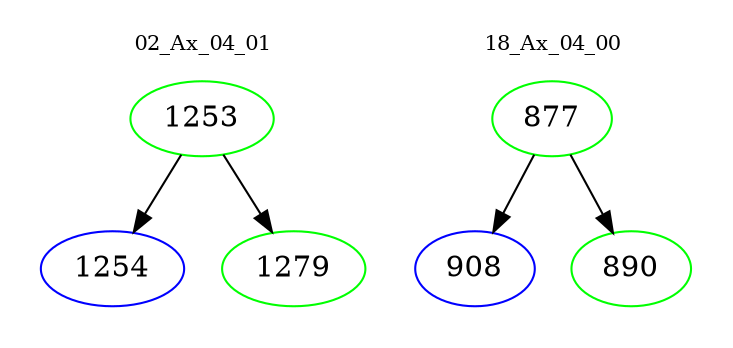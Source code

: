 digraph{
subgraph cluster_0 {
color = white
label = "02_Ax_04_01";
fontsize=10;
T0_1253 [label="1253", color="green"]
T0_1253 -> T0_1254 [color="black"]
T0_1254 [label="1254", color="blue"]
T0_1253 -> T0_1279 [color="black"]
T0_1279 [label="1279", color="green"]
}
subgraph cluster_1 {
color = white
label = "18_Ax_04_00";
fontsize=10;
T1_877 [label="877", color="green"]
T1_877 -> T1_908 [color="black"]
T1_908 [label="908", color="blue"]
T1_877 -> T1_890 [color="black"]
T1_890 [label="890", color="green"]
}
}
